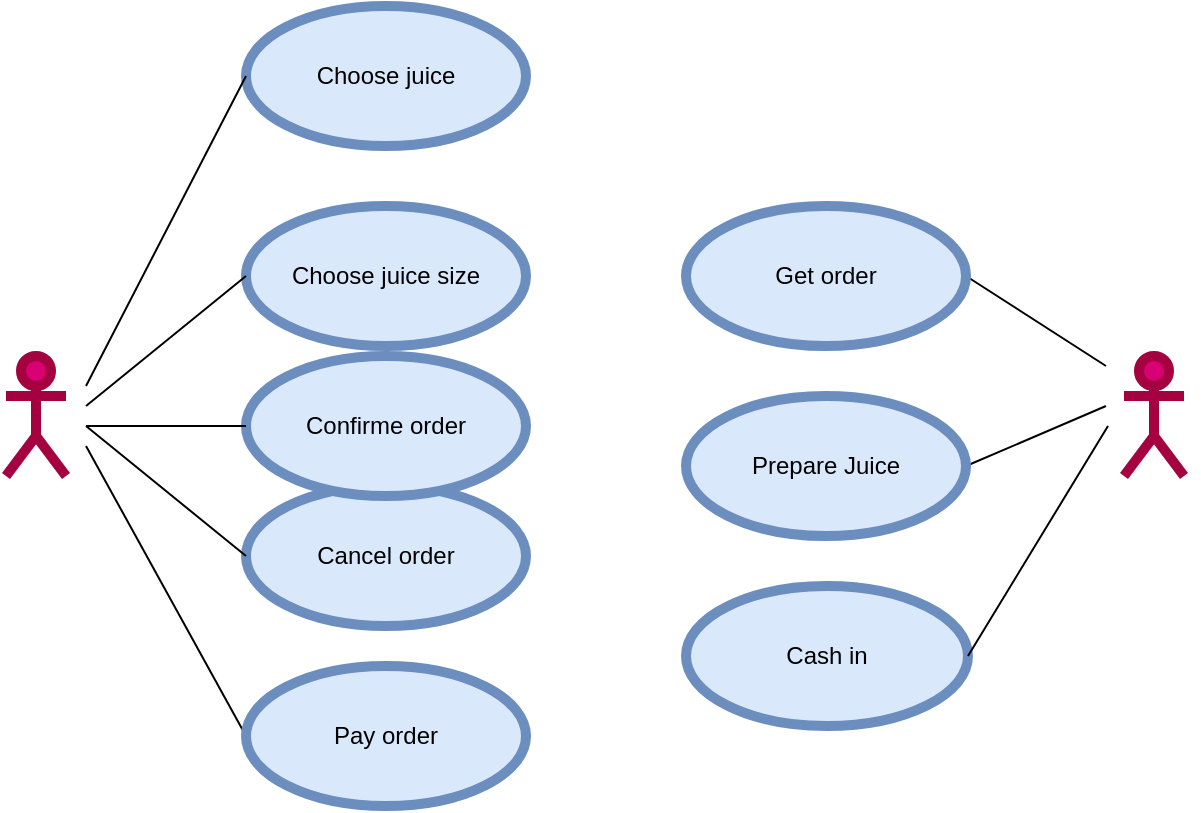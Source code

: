 <mxfile version="18.1.3" type="github" pages="3">
  <diagram id="wkbdaEnrbXeY8MJsiPsy" name="Domaine">
    <mxGraphModel dx="868" dy="425" grid="1" gridSize="10" guides="1" tooltips="1" connect="1" arrows="1" fold="1" page="1" pageScale="1" pageWidth="827" pageHeight="1169" math="0" shadow="0">
      <root>
        <mxCell id="0" />
        <mxCell id="1" parent="0" />
        <mxCell id="j51ZYzBfSTIN8o8M2cnj-19" value="client" style="shape=umlActor;verticalLabelPosition=bottom;verticalAlign=top;html=1;strokeWidth=5;fillColor=#d80073;fontColor=#ffffff;strokeColor=#A50040;" vertex="1" parent="1">
          <mxGeometry x="140" y="215" width="30" height="60" as="geometry" />
        </mxCell>
        <mxCell id="j51ZYzBfSTIN8o8M2cnj-20" style="edgeStyle=none;rounded=0;orthogonalLoop=1;jettySize=auto;html=1;exitX=0;exitY=0.5;exitDx=0;exitDy=0;endArrow=none;endFill=0;strokeColor=#000000;" edge="1" parent="1" source="j51ZYzBfSTIN8o8M2cnj-21">
          <mxGeometry relative="1" as="geometry">
            <mxPoint x="180" y="260" as="targetPoint" />
          </mxGeometry>
        </mxCell>
        <mxCell id="j51ZYzBfSTIN8o8M2cnj-21" value="Pay order" style="ellipse;whiteSpace=wrap;html=1;fillColor=#dae8fc;strokeColor=#6c8ebf;strokeWidth=5;" vertex="1" parent="1">
          <mxGeometry x="260" y="370" width="140" height="70" as="geometry" />
        </mxCell>
        <mxCell id="j51ZYzBfSTIN8o8M2cnj-22" value="Barmaid" style="shape=umlActor;verticalLabelPosition=bottom;verticalAlign=top;html=1;fillColor=#d80073;strokeColor=#A50040;strokeWidth=5;fontColor=#ffffff;" vertex="1" parent="1">
          <mxGeometry x="699" y="215" width="30" height="60" as="geometry" />
        </mxCell>
        <mxCell id="j51ZYzBfSTIN8o8M2cnj-25" style="edgeStyle=none;rounded=0;orthogonalLoop=1;jettySize=auto;html=1;exitX=1;exitY=0.5;exitDx=0;exitDy=0;endArrow=none;endFill=0;strokeColor=#000000;" edge="1" parent="1" source="j51ZYzBfSTIN8o8M2cnj-26">
          <mxGeometry relative="1" as="geometry">
            <mxPoint x="690" y="220" as="targetPoint" />
          </mxGeometry>
        </mxCell>
        <mxCell id="j51ZYzBfSTIN8o8M2cnj-26" value="Get order" style="ellipse;whiteSpace=wrap;html=1;fillColor=#dae8fc;strokeColor=#6c8ebf;strokeWidth=5;" vertex="1" parent="1">
          <mxGeometry x="480" y="140" width="140" height="70" as="geometry" />
        </mxCell>
        <mxCell id="j51ZYzBfSTIN8o8M2cnj-27" style="edgeStyle=none;rounded=0;orthogonalLoop=1;jettySize=auto;html=1;exitX=1;exitY=0.5;exitDx=0;exitDy=0;endArrow=none;endFill=0;strokeColor=#000000;" edge="1" parent="1" source="j51ZYzBfSTIN8o8M2cnj-28">
          <mxGeometry relative="1" as="geometry">
            <mxPoint x="690" y="240" as="targetPoint" />
          </mxGeometry>
        </mxCell>
        <mxCell id="j51ZYzBfSTIN8o8M2cnj-28" value="Prepare Juice" style="ellipse;whiteSpace=wrap;html=1;fillColor=#dae8fc;strokeColor=#6c8ebf;strokeWidth=5;" vertex="1" parent="1">
          <mxGeometry x="480" y="235" width="140" height="70" as="geometry" />
        </mxCell>
        <mxCell id="j51ZYzBfSTIN8o8M2cnj-29" value="Cash in" style="ellipse;whiteSpace=wrap;html=1;fillColor=#dae8fc;strokeColor=#6c8ebf;strokeWidth=5;" vertex="1" parent="1">
          <mxGeometry x="480" y="330" width="141" height="70" as="geometry" />
        </mxCell>
        <mxCell id="j51ZYzBfSTIN8o8M2cnj-30" value="Choose juice" style="ellipse;whiteSpace=wrap;html=1;fillColor=#dae8fc;strokeColor=#6c8ebf;strokeWidth=5;" vertex="1" parent="1">
          <mxGeometry x="260" y="40" width="140" height="70" as="geometry" />
        </mxCell>
        <mxCell id="j51ZYzBfSTIN8o8M2cnj-31" value="Choose juice size" style="ellipse;whiteSpace=wrap;html=1;fillColor=#dae8fc;strokeColor=#6c8ebf;strokeWidth=5;" vertex="1" parent="1">
          <mxGeometry x="260" y="140" width="140" height="70" as="geometry" />
        </mxCell>
        <mxCell id="j51ZYzBfSTIN8o8M2cnj-32" style="edgeStyle=none;rounded=0;orthogonalLoop=1;jettySize=auto;html=1;exitX=1;exitY=0.5;exitDx=0;exitDy=0;endArrow=none;endFill=0;strokeColor=#000000;" edge="1" parent="1" source="j51ZYzBfSTIN8o8M2cnj-29">
          <mxGeometry relative="1" as="geometry">
            <mxPoint x="691" y="250" as="targetPoint" />
            <mxPoint x="630" y="250" as="sourcePoint" />
          </mxGeometry>
        </mxCell>
        <mxCell id="j51ZYzBfSTIN8o8M2cnj-33" style="edgeStyle=none;rounded=0;orthogonalLoop=1;jettySize=auto;html=1;endArrow=none;endFill=0;strokeColor=#000000;entryX=0;entryY=0.5;entryDx=0;entryDy=0;" edge="1" parent="1" target="j51ZYzBfSTIN8o8M2cnj-30">
          <mxGeometry relative="1" as="geometry">
            <mxPoint x="699" y="270" as="targetPoint" />
            <mxPoint x="180" y="230" as="sourcePoint" />
          </mxGeometry>
        </mxCell>
        <mxCell id="j51ZYzBfSTIN8o8M2cnj-34" style="edgeStyle=none;rounded=0;orthogonalLoop=1;jettySize=auto;html=1;endArrow=none;endFill=0;strokeColor=#000000;entryX=0;entryY=0.5;entryDx=0;entryDy=0;" edge="1" parent="1" target="j51ZYzBfSTIN8o8M2cnj-31">
          <mxGeometry relative="1" as="geometry">
            <mxPoint x="279" y="260" as="targetPoint" />
            <mxPoint x="180" y="240" as="sourcePoint" />
          </mxGeometry>
        </mxCell>
        <mxCell id="j51ZYzBfSTIN8o8M2cnj-35" value="Cancel order" style="ellipse;whiteSpace=wrap;html=1;fillColor=#dae8fc;strokeColor=#6c8ebf;strokeWidth=5;" vertex="1" parent="1">
          <mxGeometry x="260" y="280" width="140" height="70" as="geometry" />
        </mxCell>
        <mxCell id="j51ZYzBfSTIN8o8M2cnj-36" style="edgeStyle=none;rounded=0;orthogonalLoop=1;jettySize=auto;html=1;endArrow=none;endFill=0;strokeColor=#000000;entryX=0;entryY=0.5;entryDx=0;entryDy=0;" edge="1" parent="1" target="j51ZYzBfSTIN8o8M2cnj-35">
          <mxGeometry relative="1" as="geometry">
            <mxPoint x="270" y="230" as="targetPoint" />
            <mxPoint x="180" y="250" as="sourcePoint" />
          </mxGeometry>
        </mxCell>
        <mxCell id="j51ZYzBfSTIN8o8M2cnj-37" value="Confirme order" style="ellipse;whiteSpace=wrap;html=1;fillColor=#dae8fc;strokeColor=#6c8ebf;strokeWidth=5;" vertex="1" parent="1">
          <mxGeometry x="260" y="215" width="140" height="70" as="geometry" />
        </mxCell>
        <mxCell id="j51ZYzBfSTIN8o8M2cnj-38" style="edgeStyle=none;rounded=0;orthogonalLoop=1;jettySize=auto;html=1;endArrow=none;endFill=0;strokeColor=#000000;entryX=0;entryY=0.5;entryDx=0;entryDy=0;" edge="1" parent="1" target="j51ZYzBfSTIN8o8M2cnj-37">
          <mxGeometry relative="1" as="geometry">
            <mxPoint x="289" y="280" as="targetPoint" />
            <mxPoint x="180" y="250" as="sourcePoint" />
          </mxGeometry>
        </mxCell>
      </root>
    </mxGraphModel>
  </diagram>
  <diagram id="YGH1Q3cD3NL-x3hIsZLw" name="Class">
    <mxGraphModel dx="1406" dy="500" grid="1" gridSize="10" guides="1" tooltips="1" connect="1" arrows="1" fold="1" page="1" pageScale="1" pageWidth="827" pageHeight="1169" background="#ffffff" math="0" shadow="0">
      <root>
        <mxCell id="0" />
        <mxCell id="1" parent="0" />
        <mxCell id="JlCu7Rt74AODUVbhi9vR-1" value="" style="edgeStyle=none;rounded=0;orthogonalLoop=1;jettySize=auto;html=1;endArrow=none;endFill=0;strokeColor=#000000;entryX=0.479;entryY=1.136;entryDx=0;entryDy=0;entryPerimeter=0;exitX=0.5;exitY=0;exitDx=0;exitDy=0;" edge="1" parent="1" source="R4sMu0DY9upS_9sUgCj5-6" target="JlCu7Rt74AODUVbhi9vR-17">
          <mxGeometry relative="1" as="geometry">
            <mxPoint x="512.5" y="122.0" as="sourcePoint" />
          </mxGeometry>
        </mxCell>
        <mxCell id="JlCu7Rt74AODUVbhi9vR-7" value="Barmaid" style="swimlane;fontStyle=1;align=center;verticalAlign=top;childLayout=stackLayout;horizontal=1;startSize=26;horizontalStack=0;resizeParent=1;resizeParentMax=0;resizeLast=0;collapsible=1;marginBottom=0;rounded=1;strokeWidth=2;fillColor=#ffe6cc;strokeColor=#d79b00;" vertex="1" parent="1">
          <mxGeometry x="355" y="232" width="315" height="216" as="geometry" />
        </mxCell>
        <mxCell id="JlCu7Rt74AODUVbhi9vR-8" value="+ JuiceAvailable: Array&lt;Juice&gt;" style="text;strokeColor=none;fillColor=none;align=left;verticalAlign=top;spacingLeft=4;spacingRight=4;overflow=hidden;rotatable=0;points=[[0,0.5],[1,0.5]];portConstraint=eastwest;rounded=1;" vertex="1" parent="JlCu7Rt74AODUVbhi9vR-7">
          <mxGeometry y="26" width="315" height="26" as="geometry" />
        </mxCell>
        <mxCell id="JlCu7Rt74AODUVbhi9vR-10" value="+ SizeAvailable: Array&lt;Sizet&gt;" style="text;strokeColor=none;fillColor=none;align=left;verticalAlign=top;spacingLeft=4;spacingRight=4;overflow=hidden;rotatable=0;points=[[0,0.5],[1,0.5]];portConstraint=eastwest;rounded=1;" vertex="1" parent="JlCu7Rt74AODUVbhi9vR-7">
          <mxGeometry y="52" width="315" height="26" as="geometry" />
        </mxCell>
        <mxCell id="JlCu7Rt74AODUVbhi9vR-11" value="" style="line;strokeWidth=1;fillColor=none;align=left;verticalAlign=middle;spacingTop=-1;spacingLeft=3;spacingRight=3;rotatable=0;labelPosition=right;points=[];portConstraint=eastwest;rounded=1;" vertex="1" parent="JlCu7Rt74AODUVbhi9vR-7">
          <mxGeometry y="78" width="315" height="8" as="geometry" />
        </mxCell>
        <mxCell id="JlCu7Rt74AODUVbhi9vR-12" value="+ SeeMenu(): Array&lt;Menu  &gt;" style="text;strokeColor=none;fillColor=none;align=left;verticalAlign=top;spacingLeft=4;spacingRight=4;overflow=hidden;rotatable=0;points=[[0,0.5],[1,0.5]];portConstraint=eastwest;rounded=1;" vertex="1" parent="JlCu7Rt74AODUVbhi9vR-7">
          <mxGeometry y="86" width="315" height="26" as="geometry" />
        </mxCell>
        <mxCell id="-aGEuk5vXCgPocm1W5hh-2" value="+ ChooseMenu(Juice juice, Size size): boolean" style="text;strokeColor=none;fillColor=none;align=left;verticalAlign=top;spacingLeft=4;spacingRight=4;overflow=hidden;rotatable=0;points=[[0,0.5],[1,0.5]];portConstraint=eastwest;rounded=1;" vertex="1" parent="JlCu7Rt74AODUVbhi9vR-7">
          <mxGeometry y="112" width="315" height="26" as="geometry" />
        </mxCell>
        <mxCell id="JlCu7Rt74AODUVbhi9vR-15" value="+ ValidateOrder(): boolean" style="text;strokeColor=none;fillColor=none;align=left;verticalAlign=top;spacingLeft=4;spacingRight=4;overflow=hidden;rotatable=0;points=[[0,0.5],[1,0.5]];portConstraint=eastwest;rounded=1;" vertex="1" parent="JlCu7Rt74AODUVbhi9vR-7">
          <mxGeometry y="138" width="315" height="26" as="geometry" />
        </mxCell>
        <mxCell id="JlCu7Rt74AODUVbhi9vR-16" value="+ CancelOrder(): void" style="text;strokeColor=none;fillColor=none;align=left;verticalAlign=top;spacingLeft=4;spacingRight=4;overflow=hidden;rotatable=0;points=[[0,0.5],[1,0.5]];portConstraint=eastwest;rounded=1;" vertex="1" parent="JlCu7Rt74AODUVbhi9vR-7">
          <mxGeometry y="164" width="315" height="26" as="geometry" />
        </mxCell>
        <mxCell id="JlCu7Rt74AODUVbhi9vR-17" value="+ Pay(Number sum): (boolean, Number)" style="text;strokeColor=none;fillColor=none;align=left;verticalAlign=top;spacingLeft=4;spacingRight=4;overflow=hidden;rotatable=0;points=[[0,0.5],[1,0.5]];portConstraint=eastwest;rounded=1;" vertex="1" parent="JlCu7Rt74AODUVbhi9vR-7">
          <mxGeometry y="190" width="315" height="26" as="geometry" />
        </mxCell>
        <mxCell id="JlCu7Rt74AODUVbhi9vR-25" style="edgeStyle=none;rounded=0;orthogonalLoop=1;jettySize=auto;html=1;exitX=1;exitY=0.5;exitDx=0;exitDy=0;endArrow=none;endFill=0;strokeColor=#000000;" edge="1" parent="1" source="R4sMu0DY9upS_9sUgCj5-3" target="JlCu7Rt74AODUVbhi9vR-7">
          <mxGeometry relative="1" as="geometry">
            <mxPoint x="350" y="270" as="targetPoint" />
            <mxPoint x="249.04" y="379.66" as="sourcePoint" />
          </mxGeometry>
        </mxCell>
        <mxCell id="R4sMu0DY9upS_9sUgCj5-1" value="Size" style="swimlane;fontStyle=0;align=center;verticalAlign=top;childLayout=stackLayout;horizontal=1;startSize=26;horizontalStack=0;resizeParent=1;resizeLast=0;collapsible=1;marginBottom=0;rounded=1;shadow=0;strokeWidth=2;fillColor=#ffe6cc;strokeColor=#d79b00;" vertex="1" parent="1">
          <mxGeometry x="100" y="284" width="160" height="112" as="geometry">
            <mxRectangle x="130" y="380" width="160" height="26" as="alternateBounds" />
          </mxGeometry>
        </mxCell>
        <mxCell id="R4sMu0DY9upS_9sUgCj5-2" value="+ Small" style="text;align=left;verticalAlign=top;spacingLeft=4;spacingRight=4;overflow=hidden;rotatable=0;points=[[0,0.5],[1,0.5]];portConstraint=eastwest;" vertex="1" parent="R4sMu0DY9upS_9sUgCj5-1">
          <mxGeometry y="26" width="160" height="26" as="geometry" />
        </mxCell>
        <mxCell id="R4sMu0DY9upS_9sUgCj5-3" value="+ Medium" style="text;align=left;verticalAlign=top;spacingLeft=4;spacingRight=4;overflow=hidden;rotatable=0;points=[[0,0.5],[1,0.5]];portConstraint=eastwest;rounded=0;shadow=0;html=0;" vertex="1" parent="R4sMu0DY9upS_9sUgCj5-1">
          <mxGeometry y="52" width="160" height="26" as="geometry" />
        </mxCell>
        <mxCell id="R4sMu0DY9upS_9sUgCj5-4" value="+ Large" style="text;align=left;verticalAlign=top;spacingLeft=4;spacingRight=4;overflow=hidden;rotatable=0;points=[[0,0.5],[1,0.5]];portConstraint=eastwest;rounded=0;shadow=0;html=0;" vertex="1" parent="R4sMu0DY9upS_9sUgCj5-1">
          <mxGeometry y="78" width="160" height="26" as="geometry" />
        </mxCell>
        <mxCell id="R4sMu0DY9upS_9sUgCj5-5" value="" style="line;html=1;strokeWidth=1;align=left;verticalAlign=middle;spacingTop=-1;spacingLeft=3;spacingRight=3;rotatable=0;labelPosition=right;points=[];portConstraint=eastwest;" vertex="1" parent="R4sMu0DY9upS_9sUgCj5-1">
          <mxGeometry y="104" width="160" height="8" as="geometry" />
        </mxCell>
        <mxCell id="R4sMu0DY9upS_9sUgCj5-6" value="Juice" style="swimlane;fontStyle=0;align=center;verticalAlign=top;childLayout=stackLayout;horizontal=1;startSize=26;horizontalStack=0;resizeParent=1;resizeLast=0;collapsible=1;marginBottom=0;rounded=1;shadow=0;strokeWidth=2;fillColor=#ffe6cc;strokeColor=#d79b00;" vertex="1" parent="1">
          <mxGeometry x="420" y="530" width="160" height="138" as="geometry">
            <mxRectangle x="130" y="380" width="160" height="26" as="alternateBounds" />
          </mxGeometry>
        </mxCell>
        <mxCell id="R4sMu0DY9upS_9sUgCj5-7" value="+ The Boost" style="text;align=left;verticalAlign=top;spacingLeft=4;spacingRight=4;overflow=hidden;rotatable=0;points=[[0,0.5],[1,0.5]];portConstraint=eastwest;" vertex="1" parent="R4sMu0DY9upS_9sUgCj5-6">
          <mxGeometry y="26" width="160" height="26" as="geometry" />
        </mxCell>
        <mxCell id="R4sMu0DY9upS_9sUgCj5-8" value="+ The Fresh" style="text;align=left;verticalAlign=top;spacingLeft=4;spacingRight=4;overflow=hidden;rotatable=0;points=[[0,0.5],[1,0.5]];portConstraint=eastwest;rounded=0;shadow=0;html=0;" vertex="1" parent="R4sMu0DY9upS_9sUgCj5-6">
          <mxGeometry y="52" width="160" height="26" as="geometry" />
        </mxCell>
        <mxCell id="R4sMu0DY9upS_9sUgCj5-9" value="+ The Fusion" style="text;align=left;verticalAlign=top;spacingLeft=4;spacingRight=4;overflow=hidden;rotatable=0;points=[[0,0.5],[1,0.5]];portConstraint=eastwest;rounded=0;shadow=0;html=0;" vertex="1" parent="R4sMu0DY9upS_9sUgCj5-6">
          <mxGeometry y="78" width="160" height="26" as="geometry" />
        </mxCell>
        <mxCell id="R4sMu0DY9upS_9sUgCj5-10" value="+ The Detox" style="text;align=left;verticalAlign=top;spacingLeft=4;spacingRight=4;overflow=hidden;rotatable=0;points=[[0,0.5],[1,0.5]];portConstraint=eastwest;rounded=0;shadow=0;html=0;" vertex="1" parent="R4sMu0DY9upS_9sUgCj5-6">
          <mxGeometry y="104" width="160" height="26" as="geometry" />
        </mxCell>
        <mxCell id="R4sMu0DY9upS_9sUgCj5-11" value="" style="line;html=1;strokeWidth=1;align=left;verticalAlign=middle;spacingTop=-1;spacingLeft=3;spacingRight=3;rotatable=0;labelPosition=right;points=[];portConstraint=eastwest;" vertex="1" parent="R4sMu0DY9upS_9sUgCj5-6">
          <mxGeometry y="130" width="160" height="8" as="geometry" />
        </mxCell>
        <mxCell id="R4sMu0DY9upS_9sUgCj5-12" value="Client" style="swimlane;fontStyle=2;align=center;verticalAlign=top;childLayout=stackLayout;horizontal=1;startSize=26;horizontalStack=0;resizeParent=1;resizeLast=0;collapsible=1;marginBottom=0;rounded=1;shadow=0;strokeWidth=2;fillColor=#ffe6cc;strokeColor=#d79b00;" vertex="1" parent="1">
          <mxGeometry x="220" y="30" width="160" height="138" as="geometry">
            <mxRectangle x="230" y="140" width="160" height="26" as="alternateBounds" />
          </mxGeometry>
        </mxCell>
        <mxCell id="R4sMu0DY9upS_9sUgCj5-13" value="p&#xa;" style="text;align=left;verticalAlign=top;spacingLeft=4;spacingRight=4;overflow=hidden;rotatable=0;points=[[0,0.5],[1,0.5]];portConstraint=eastwest;" vertex="1" parent="R4sMu0DY9upS_9sUgCj5-12">
          <mxGeometry y="26" width="160" height="26" as="geometry" />
        </mxCell>
        <mxCell id="R4sMu0DY9upS_9sUgCj5-14" value="p" style="text;align=left;verticalAlign=top;spacingLeft=4;spacingRight=4;overflow=hidden;rotatable=0;points=[[0,0.5],[1,0.5]];portConstraint=eastwest;rounded=0;shadow=0;html=0;" vertex="1" parent="R4sMu0DY9upS_9sUgCj5-12">
          <mxGeometry y="52" width="160" height="26" as="geometry" />
        </mxCell>
        <mxCell id="R4sMu0DY9upS_9sUgCj5-15" value="p" style="text;align=left;verticalAlign=top;spacingLeft=4;spacingRight=4;overflow=hidden;rotatable=0;points=[[0,0.5],[1,0.5]];portConstraint=eastwest;rounded=0;shadow=0;html=0;" vertex="1" parent="R4sMu0DY9upS_9sUgCj5-12">
          <mxGeometry y="78" width="160" height="26" as="geometry" />
        </mxCell>
        <mxCell id="R4sMu0DY9upS_9sUgCj5-16" value="" style="line;html=1;strokeWidth=1;align=left;verticalAlign=middle;spacingTop=-1;spacingLeft=3;spacingRight=3;rotatable=0;labelPosition=right;points=[];portConstraint=eastwest;" vertex="1" parent="R4sMu0DY9upS_9sUgCj5-12">
          <mxGeometry y="104" width="160" height="8" as="geometry" />
        </mxCell>
        <mxCell id="R4sMu0DY9upS_9sUgCj5-17" value="OrderJuice()" style="text;align=left;verticalAlign=top;spacingLeft=4;spacingRight=4;overflow=hidden;rotatable=0;points=[[0,0.5],[1,0.5]];portConstraint=eastwest;" vertex="1" parent="R4sMu0DY9upS_9sUgCj5-12">
          <mxGeometry y="112" width="160" height="26" as="geometry" />
        </mxCell>
      </root>
    </mxGraphModel>
  </diagram>
  <diagram id="ne9pp-_fXh_Cp5NewE7e" name="States">
    <mxGraphModel dx="1195" dy="425" grid="1" gridSize="10" guides="1" tooltips="1" connect="1" arrows="1" fold="1" page="1" pageScale="1" pageWidth="827" pageHeight="1169" math="0" shadow="0">
      <root>
        <mxCell id="0" />
        <mxCell id="1" parent="0" />
        <mxCell id="Ge1zutIW3_OGsHlZntNn-1" value="" style="ellipse;html=1;shape=startState;fillColor=#000000;strokeColor=#ff0000;" vertex="1" parent="1">
          <mxGeometry x="220" y="40" width="30" height="30" as="geometry" />
        </mxCell>
        <mxCell id="Ge1zutIW3_OGsHlZntNn-2" value="AskForMenu" style="edgeStyle=orthogonalEdgeStyle;html=1;verticalAlign=bottom;endArrow=classicThin;endSize=8;strokeColor=#000000;rounded=0;endFill=1;" edge="1" parent="1" source="Ge1zutIW3_OGsHlZntNn-1">
          <mxGeometry relative="1" as="geometry">
            <mxPoint x="235" y="130" as="targetPoint" />
          </mxGeometry>
        </mxCell>
        <mxCell id="Ge1zutIW3_OGsHlZntNn-5" value="MenuGived" style="rounded=1;whiteSpace=wrap;html=1;arcSize=40;fontColor=#000000;fillColor=#ffffc0;strokeColor=#ff0000;" vertex="1" parent="1">
          <mxGeometry x="175" y="130" width="120" height="40" as="geometry" />
        </mxCell>
        <mxCell id="Ge1zutIW3_OGsHlZntNn-6" value="" style="edgeStyle=orthogonalEdgeStyle;html=1;verticalAlign=bottom;endArrow=classicThin;endSize=8;strokeColor=#000000;rounded=0;endFill=1;" edge="1" parent="1" source="Ge1zutIW3_OGsHlZntNn-5">
          <mxGeometry relative="1" as="geometry">
            <mxPoint x="235" y="230" as="targetPoint" />
          </mxGeometry>
        </mxCell>
        <mxCell id="Ge1zutIW3_OGsHlZntNn-7" value="SelectMenu(Juice and Size)" style="edgeLabel;html=1;align=center;verticalAlign=middle;resizable=0;points=[];" vertex="1" connectable="0" parent="Ge1zutIW3_OGsHlZntNn-6">
          <mxGeometry x="-0.3" y="2" relative="1" as="geometry">
            <mxPoint as="offset" />
          </mxGeometry>
        </mxCell>
        <mxCell id="Ge1zutIW3_OGsHlZntNn-8" value="" style="edgeStyle=orthogonalEdgeStyle;rounded=0;orthogonalLoop=1;jettySize=auto;html=1;" edge="1" parent="1" source="Ge1zutIW3_OGsHlZntNn-12" target="Ge1zutIW3_OGsHlZntNn-16">
          <mxGeometry relative="1" as="geometry" />
        </mxCell>
        <mxCell id="Ge1zutIW3_OGsHlZntNn-9" value="Order" style="edgeLabel;html=1;align=center;verticalAlign=middle;resizable=0;points=[];" vertex="1" connectable="0" parent="Ge1zutIW3_OGsHlZntNn-8">
          <mxGeometry x="-0.275" y="-1" relative="1" as="geometry">
            <mxPoint as="offset" />
          </mxGeometry>
        </mxCell>
        <mxCell id="Ge1zutIW3_OGsHlZntNn-10" style="edgeStyle=orthogonalEdgeStyle;rounded=0;orthogonalLoop=1;jettySize=auto;html=1;exitX=1;exitY=0.5;exitDx=0;exitDy=0;endArrow=classicThin;endFill=1;strokeColor=#000000;" edge="1" parent="1" source="Ge1zutIW3_OGsHlZntNn-12" target="Ge1zutIW3_OGsHlZntNn-24">
          <mxGeometry relative="1" as="geometry" />
        </mxCell>
        <mxCell id="Ge1zutIW3_OGsHlZntNn-11" value="CancelOrder" style="edgeLabel;html=1;align=center;verticalAlign=middle;resizable=0;points=[];" vertex="1" connectable="0" parent="Ge1zutIW3_OGsHlZntNn-10">
          <mxGeometry x="-0.673" y="-2" relative="1" as="geometry">
            <mxPoint as="offset" />
          </mxGeometry>
        </mxCell>
        <mxCell id="Ge1zutIW3_OGsHlZntNn-12" value="MenuSelected" style="rounded=1;whiteSpace=wrap;html=1;arcSize=40;fontColor=#000000;fillColor=#ffffc0;strokeColor=#ff0000;" vertex="1" parent="1">
          <mxGeometry x="175" y="230" width="120" height="40" as="geometry" />
        </mxCell>
        <mxCell id="Ge1zutIW3_OGsHlZntNn-13" value="Pay" style="edgeStyle=orthogonalEdgeStyle;rounded=0;orthogonalLoop=1;jettySize=auto;html=1;endArrow=classicThin;endFill=1;strokeColor=#000000;" edge="1" parent="1" source="Ge1zutIW3_OGsHlZntNn-16" target="Ge1zutIW3_OGsHlZntNn-20">
          <mxGeometry relative="1" as="geometry" />
        </mxCell>
        <mxCell id="Ge1zutIW3_OGsHlZntNn-14" style="edgeStyle=orthogonalEdgeStyle;rounded=0;orthogonalLoop=1;jettySize=auto;html=1;exitX=1;exitY=0.5;exitDx=0;exitDy=0;endArrow=classicThin;endFill=1;strokeColor=#000000;entryX=0.5;entryY=0;entryDx=0;entryDy=0;" edge="1" parent="1" source="Ge1zutIW3_OGsHlZntNn-16" target="Ge1zutIW3_OGsHlZntNn-24">
          <mxGeometry relative="1" as="geometry">
            <mxPoint x="500" y="590" as="targetPoint" />
          </mxGeometry>
        </mxCell>
        <mxCell id="Ge1zutIW3_OGsHlZntNn-15" value="CancelOrder" style="edgeLabel;html=1;align=center;verticalAlign=middle;resizable=0;points=[];" vertex="1" connectable="0" parent="Ge1zutIW3_OGsHlZntNn-14">
          <mxGeometry x="-0.591" y="-1" relative="1" as="geometry">
            <mxPoint as="offset" />
          </mxGeometry>
        </mxCell>
        <mxCell id="Ge1zutIW3_OGsHlZntNn-16" value="OrderPayment" style="rounded=1;whiteSpace=wrap;html=1;arcSize=40;fontColor=#000000;fillColor=#ffffc0;strokeColor=#ff0000;" vertex="1" parent="1">
          <mxGeometry x="175" y="350" width="120" height="40" as="geometry" />
        </mxCell>
        <mxCell id="Ge1zutIW3_OGsHlZntNn-19" value="CancelOrder" style="edgeStyle=orthogonalEdgeStyle;rounded=0;orthogonalLoop=1;jettySize=auto;html=1;exitX=1;exitY=0.5;exitDx=0;exitDy=0;endArrow=classicThin;endFill=1;strokeColor=#000000;" edge="1" parent="1" source="Ge1zutIW3_OGsHlZntNn-20" target="Ge1zutIW3_OGsHlZntNn-24">
          <mxGeometry x="-0.311" relative="1" as="geometry">
            <mxPoint as="offset" />
            <Array as="points">
              <mxPoint x="495" y="490" />
            </Array>
          </mxGeometry>
        </mxCell>
        <mxCell id="Ge1zutIW3_OGsHlZntNn-20" value="JuicePreparation" style="rounded=1;whiteSpace=wrap;html=1;arcSize=40;fontColor=#000000;fillColor=#ffffc0;strokeColor=#ff0000;" vertex="1" parent="1">
          <mxGeometry x="175" y="470" width="120" height="40" as="geometry" />
        </mxCell>
        <mxCell id="Ge1zutIW3_OGsHlZntNn-24" value="" style="ellipse;html=1;shape=endState;fillColor=#000000;strokeColor=#ff0000;" vertex="1" parent="1">
          <mxGeometry x="480" y="595" width="30" height="30" as="geometry" />
        </mxCell>
        <mxCell id="Ge1zutIW3_OGsHlZntNn-25" style="edgeStyle=orthogonalEdgeStyle;rounded=0;orthogonalLoop=1;jettySize=auto;html=1;exitX=0.5;exitY=1;exitDx=0;exitDy=0;" edge="1" parent="1" source="Ge1zutIW3_OGsHlZntNn-20">
          <mxGeometry relative="1" as="geometry">
            <mxPoint x="295" y="730" as="sourcePoint" />
            <mxPoint x="470" y="610" as="targetPoint" />
            <Array as="points">
              <mxPoint x="235" y="610" />
            </Array>
          </mxGeometry>
        </mxCell>
        <mxCell id="Ge1zutIW3_OGsHlZntNn-26" value="JuiceServed" style="edgeLabel;html=1;align=center;verticalAlign=middle;resizable=0;points=[];" vertex="1" connectable="0" parent="Ge1zutIW3_OGsHlZntNn-25">
          <mxGeometry x="-0.272" y="1" relative="1" as="geometry">
            <mxPoint as="offset" />
          </mxGeometry>
        </mxCell>
      </root>
    </mxGraphModel>
  </diagram>
</mxfile>
